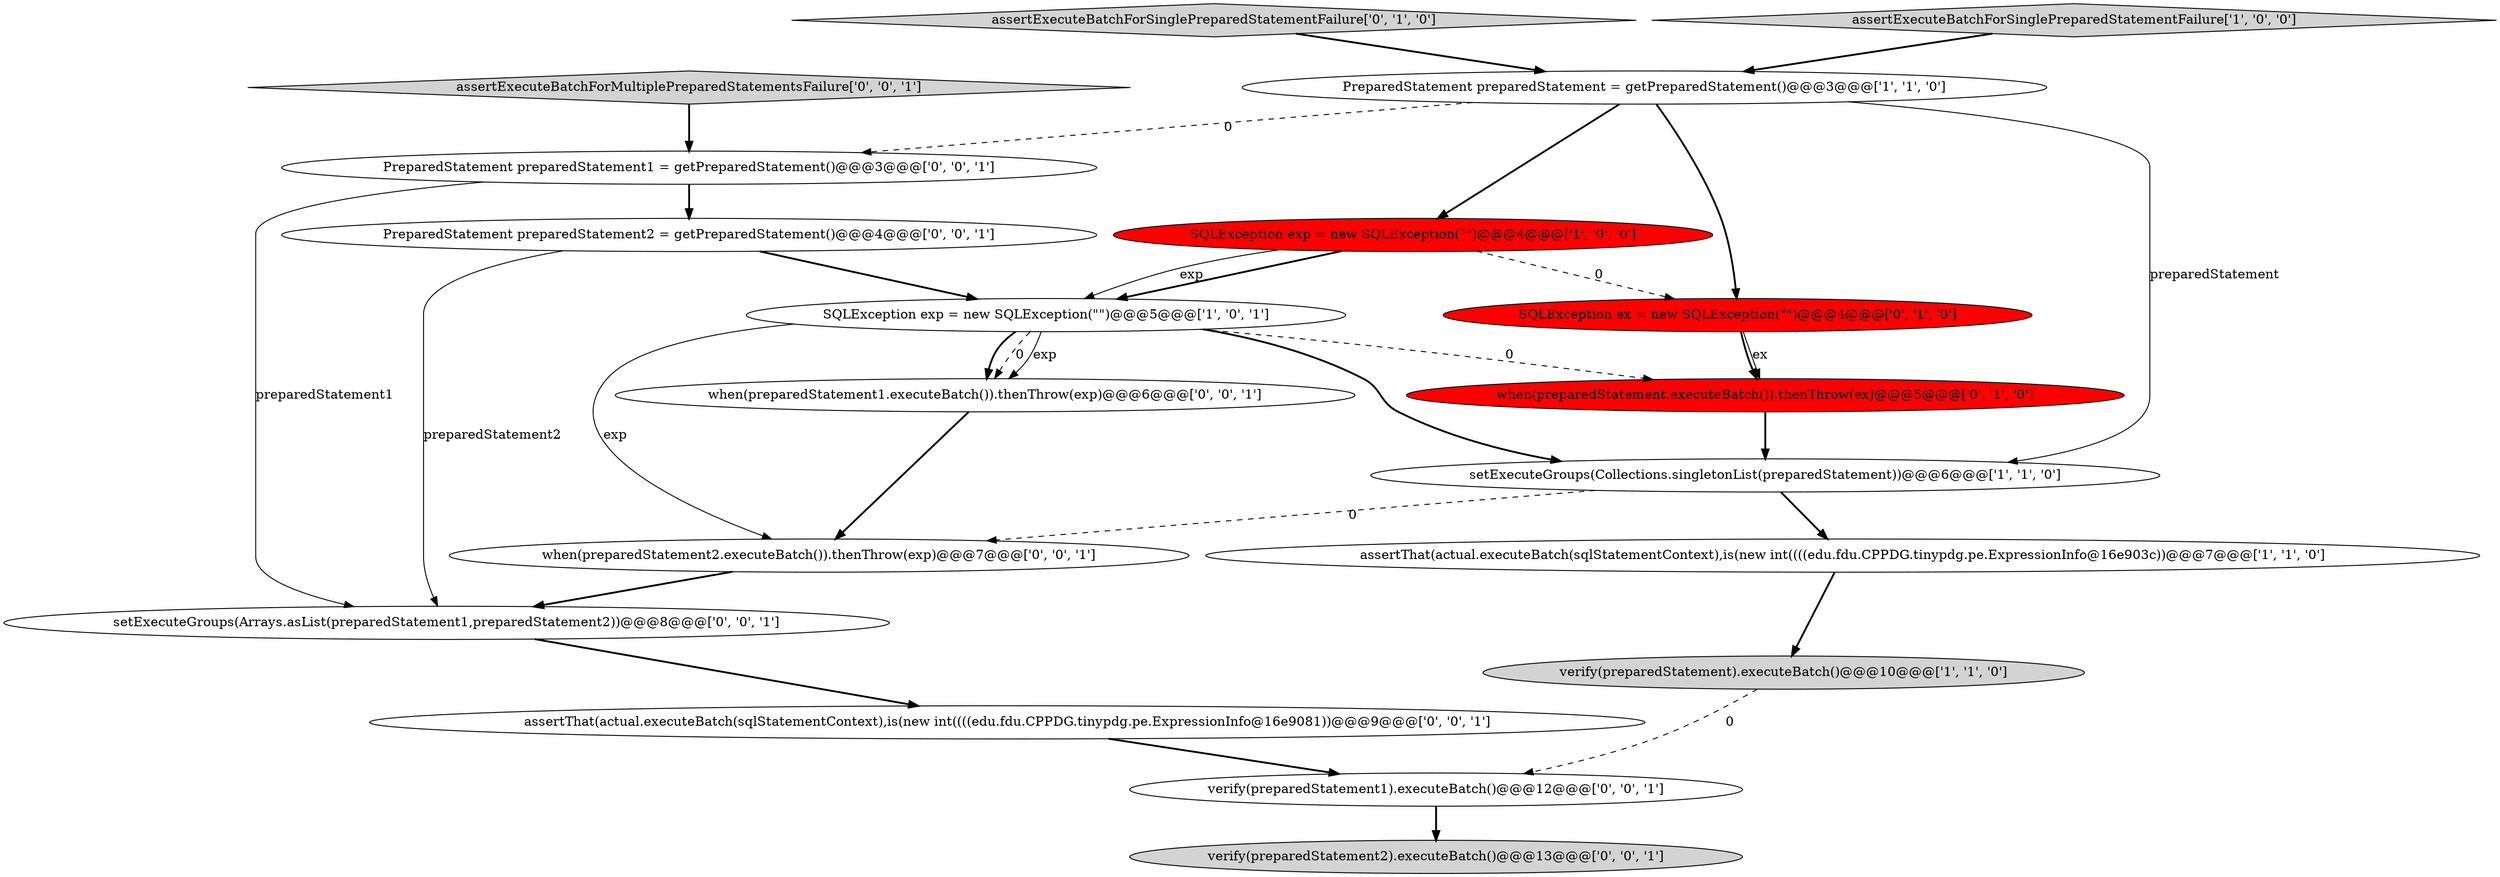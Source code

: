 digraph {
15 [style = filled, label = "assertThat(actual.executeBatch(sqlStatementContext),is(new int((((edu.fdu.CPPDG.tinypdg.pe.ExpressionInfo@16e9081))@@@9@@@['0', '0', '1']", fillcolor = white, shape = ellipse image = "AAA0AAABBB3BBB"];
7 [style = filled, label = "assertExecuteBatchForSinglePreparedStatementFailure['0', '1', '0']", fillcolor = lightgray, shape = diamond image = "AAA0AAABBB2BBB"];
1 [style = filled, label = "PreparedStatement preparedStatement = getPreparedStatement()@@@3@@@['1', '1', '0']", fillcolor = white, shape = ellipse image = "AAA0AAABBB1BBB"];
11 [style = filled, label = "verify(preparedStatement1).executeBatch()@@@12@@@['0', '0', '1']", fillcolor = white, shape = ellipse image = "AAA0AAABBB3BBB"];
5 [style = filled, label = "assertThat(actual.executeBatch(sqlStatementContext),is(new int((((edu.fdu.CPPDG.tinypdg.pe.ExpressionInfo@16e903c))@@@7@@@['1', '1', '0']", fillcolor = white, shape = ellipse image = "AAA0AAABBB1BBB"];
0 [style = filled, label = "verify(preparedStatement).executeBatch()@@@10@@@['1', '1', '0']", fillcolor = lightgray, shape = ellipse image = "AAA0AAABBB1BBB"];
4 [style = filled, label = "setExecuteGroups(Collections.singletonList(preparedStatement))@@@6@@@['1', '1', '0']", fillcolor = white, shape = ellipse image = "AAA0AAABBB1BBB"];
8 [style = filled, label = "SQLException ex = new SQLException(\"\")@@@4@@@['0', '1', '0']", fillcolor = red, shape = ellipse image = "AAA1AAABBB2BBB"];
9 [style = filled, label = "when(preparedStatement.executeBatch()).thenThrow(ex)@@@5@@@['0', '1', '0']", fillcolor = red, shape = ellipse image = "AAA1AAABBB2BBB"];
13 [style = filled, label = "PreparedStatement preparedStatement1 = getPreparedStatement()@@@3@@@['0', '0', '1']", fillcolor = white, shape = ellipse image = "AAA0AAABBB3BBB"];
17 [style = filled, label = "assertExecuteBatchForMultiplePreparedStatementsFailure['0', '0', '1']", fillcolor = lightgray, shape = diamond image = "AAA0AAABBB3BBB"];
18 [style = filled, label = "setExecuteGroups(Arrays.asList(preparedStatement1,preparedStatement2))@@@8@@@['0', '0', '1']", fillcolor = white, shape = ellipse image = "AAA0AAABBB3BBB"];
6 [style = filled, label = "assertExecuteBatchForSinglePreparedStatementFailure['1', '0', '0']", fillcolor = lightgray, shape = diamond image = "AAA0AAABBB1BBB"];
16 [style = filled, label = "verify(preparedStatement2).executeBatch()@@@13@@@['0', '0', '1']", fillcolor = lightgray, shape = ellipse image = "AAA0AAABBB3BBB"];
14 [style = filled, label = "PreparedStatement preparedStatement2 = getPreparedStatement()@@@4@@@['0', '0', '1']", fillcolor = white, shape = ellipse image = "AAA0AAABBB3BBB"];
2 [style = filled, label = "SQLException exp = new SQLException(\"\")@@@5@@@['1', '0', '1']", fillcolor = white, shape = ellipse image = "AAA0AAABBB1BBB"];
12 [style = filled, label = "when(preparedStatement2.executeBatch()).thenThrow(exp)@@@7@@@['0', '0', '1']", fillcolor = white, shape = ellipse image = "AAA0AAABBB3BBB"];
10 [style = filled, label = "when(preparedStatement1.executeBatch()).thenThrow(exp)@@@6@@@['0', '0', '1']", fillcolor = white, shape = ellipse image = "AAA0AAABBB3BBB"];
3 [style = filled, label = "SQLException exp = new SQLException(\"\")@@@4@@@['1', '0', '0']", fillcolor = red, shape = ellipse image = "AAA1AAABBB1BBB"];
11->16 [style = bold, label=""];
2->10 [style = solid, label="exp"];
7->1 [style = bold, label=""];
1->8 [style = bold, label=""];
13->18 [style = solid, label="preparedStatement1"];
8->9 [style = solid, label="ex"];
14->18 [style = solid, label="preparedStatement2"];
9->4 [style = bold, label=""];
18->15 [style = bold, label=""];
1->3 [style = bold, label=""];
0->11 [style = dashed, label="0"];
1->4 [style = solid, label="preparedStatement"];
2->10 [style = bold, label=""];
2->4 [style = bold, label=""];
2->10 [style = dashed, label="0"];
4->12 [style = dashed, label="0"];
1->13 [style = dashed, label="0"];
6->1 [style = bold, label=""];
15->11 [style = bold, label=""];
3->2 [style = bold, label=""];
5->0 [style = bold, label=""];
2->12 [style = solid, label="exp"];
2->9 [style = dashed, label="0"];
10->12 [style = bold, label=""];
3->2 [style = solid, label="exp"];
12->18 [style = bold, label=""];
8->9 [style = bold, label=""];
3->8 [style = dashed, label="0"];
14->2 [style = bold, label=""];
17->13 [style = bold, label=""];
4->5 [style = bold, label=""];
13->14 [style = bold, label=""];
}

